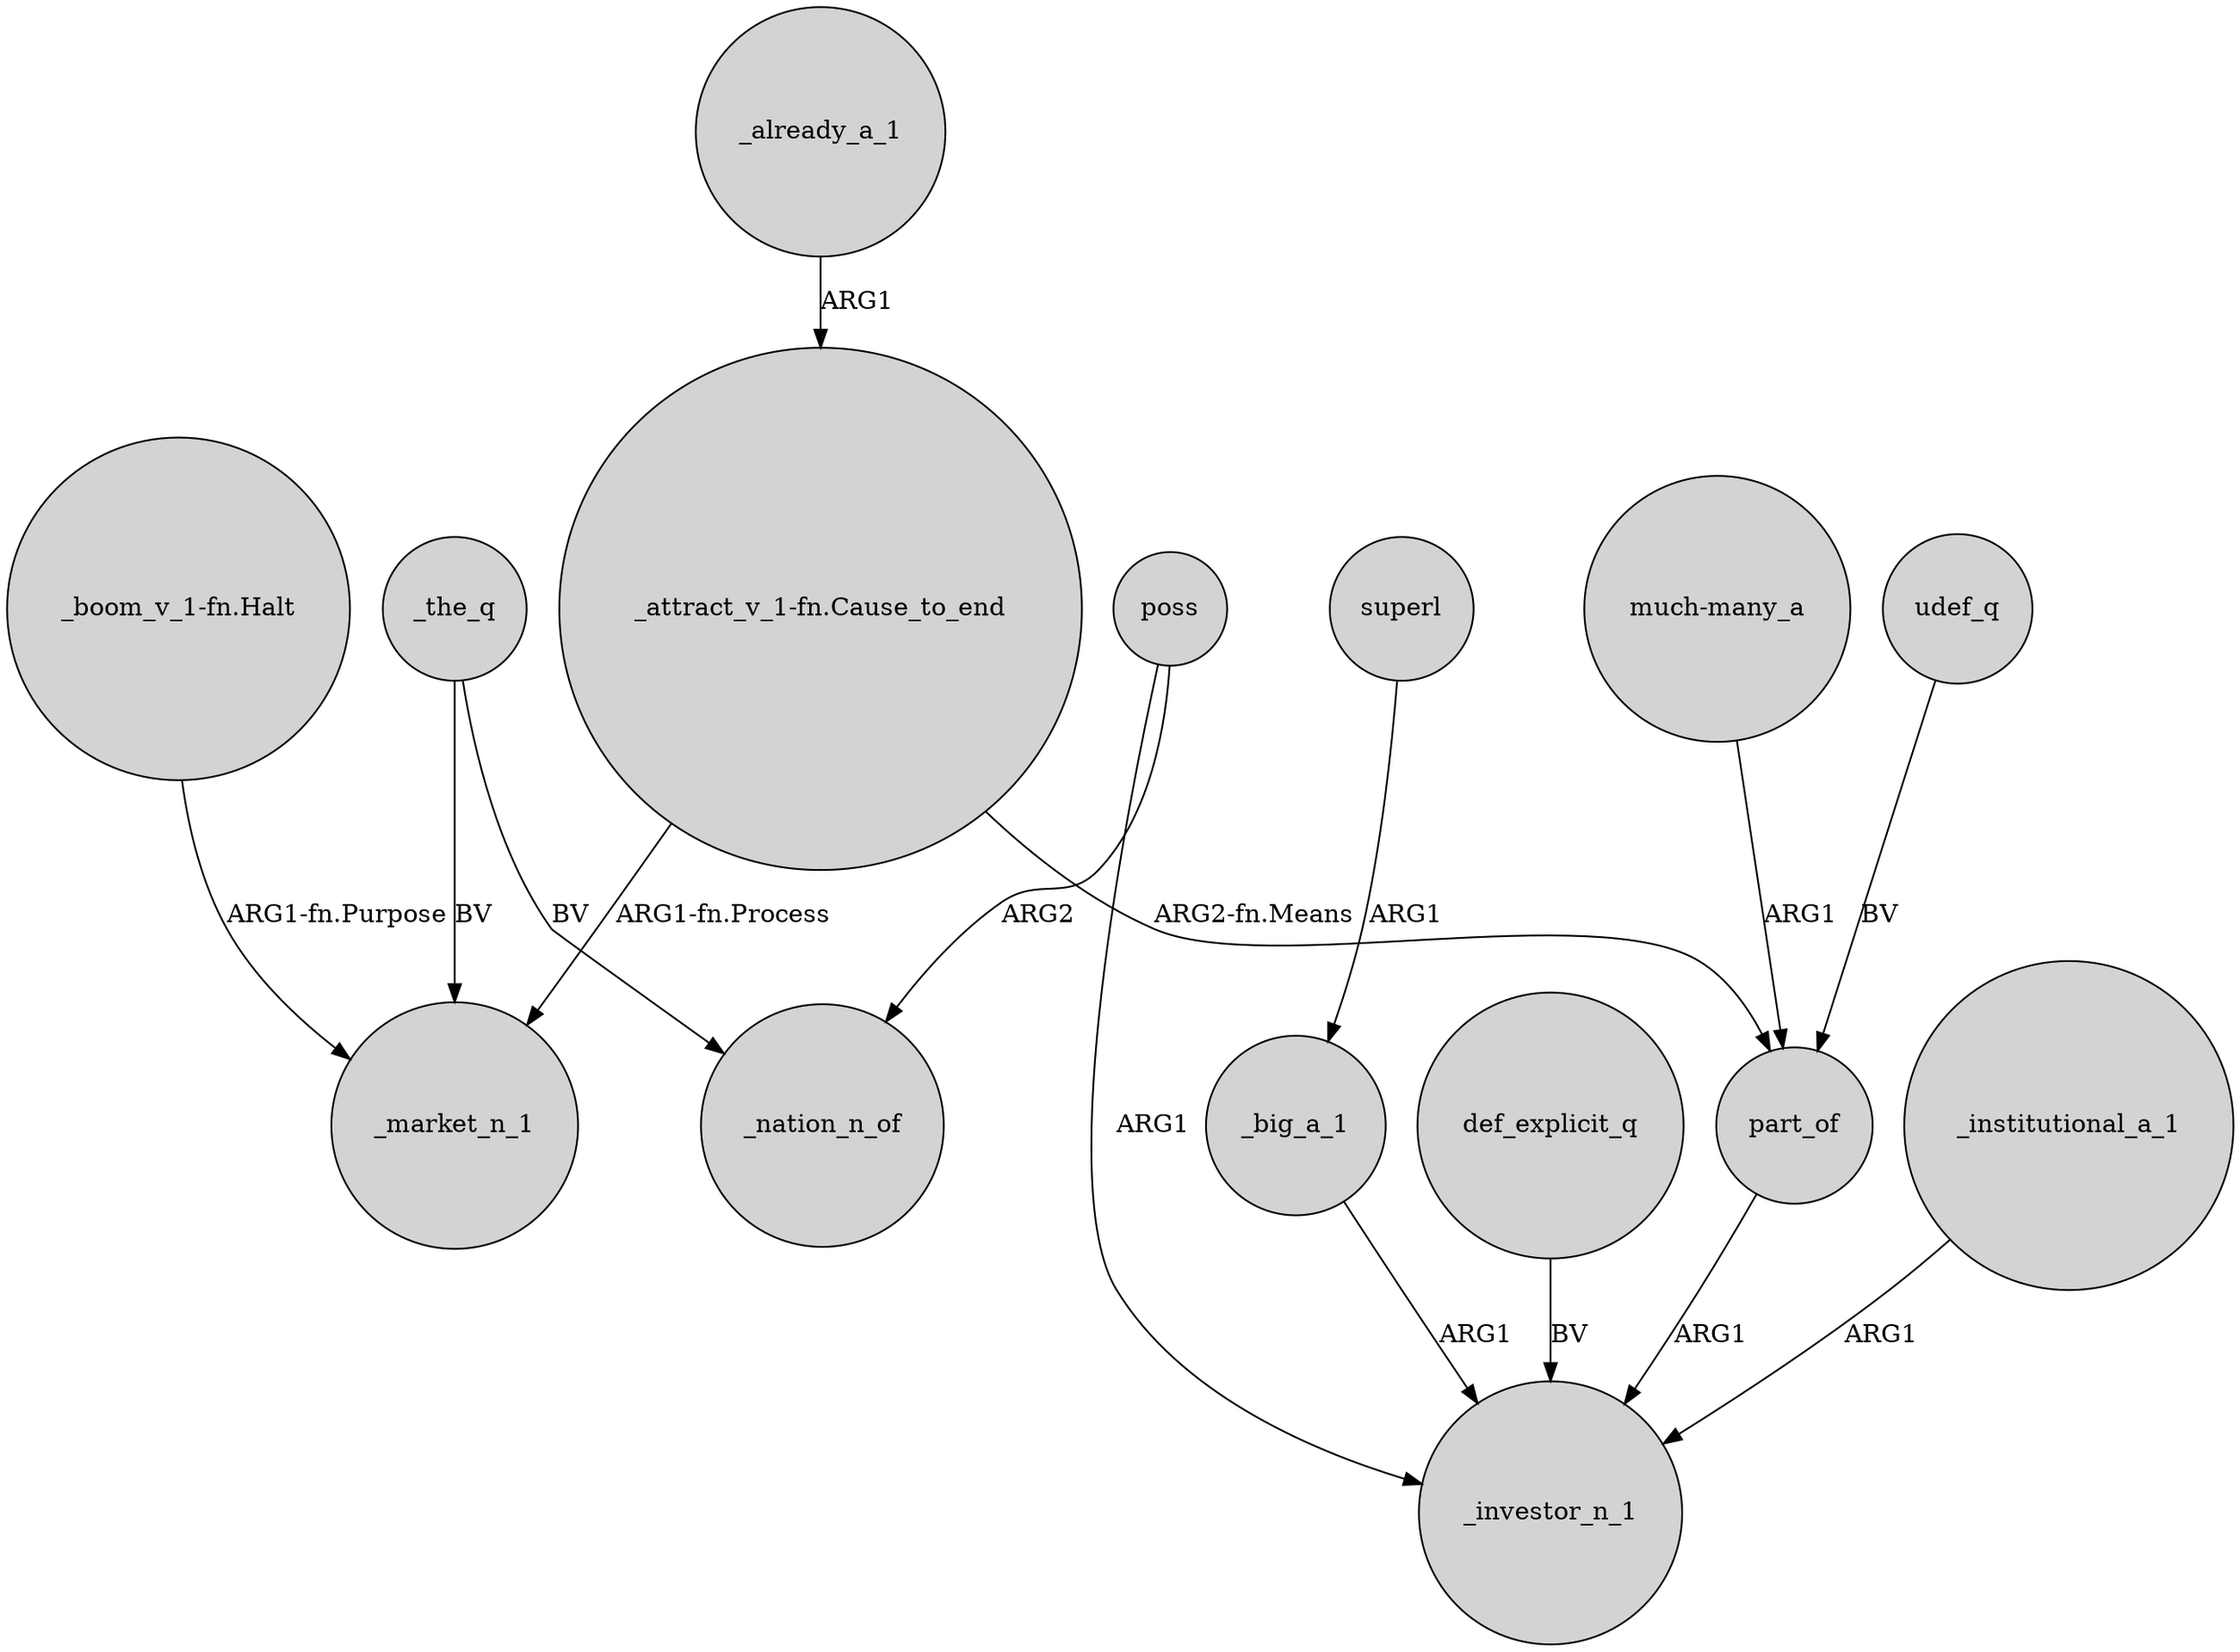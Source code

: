 digraph {
	node [shape=circle style=filled]
	"_attract_v_1-fn.Cause_to_end" -> _market_n_1 [label="ARG1-fn.Process"]
	poss -> _investor_n_1 [label=ARG1]
	superl -> _big_a_1 [label=ARG1]
	def_explicit_q -> _investor_n_1 [label=BV]
	"much-many_a" -> part_of [label=ARG1]
	poss -> _nation_n_of [label=ARG2]
	_big_a_1 -> _investor_n_1 [label=ARG1]
	"_attract_v_1-fn.Cause_to_end" -> part_of [label="ARG2-fn.Means"]
	_the_q -> _market_n_1 [label=BV]
	part_of -> _investor_n_1 [label=ARG1]
	udef_q -> part_of [label=BV]
	_institutional_a_1 -> _investor_n_1 [label=ARG1]
	_already_a_1 -> "_attract_v_1-fn.Cause_to_end" [label=ARG1]
	_the_q -> _nation_n_of [label=BV]
	"_boom_v_1-fn.Halt" -> _market_n_1 [label="ARG1-fn.Purpose"]
}
